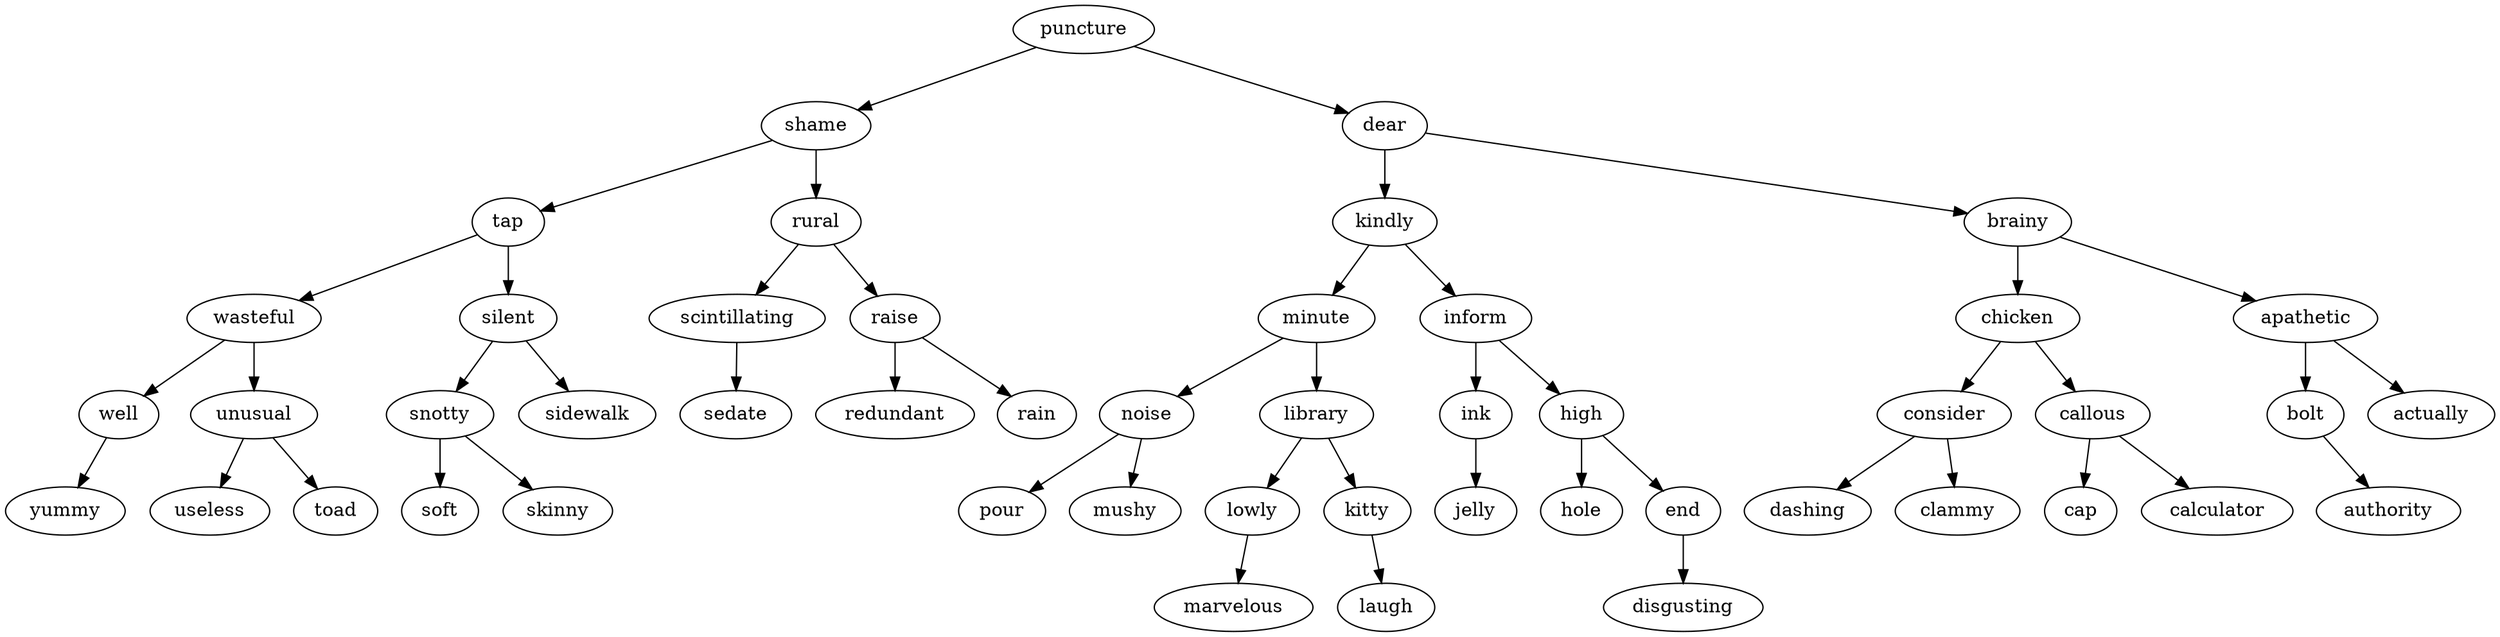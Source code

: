 digraph Tree {
puncture -> shame;
puncture -> dear;
shame -> tap;
shame -> rural;
tap -> wasteful;
tap -> silent;
wasteful -> well;
wasteful -> unusual;
well -> yummy;
unusual -> useless;
unusual -> toad;
silent -> snotty;
silent -> sidewalk;
snotty -> soft;
snotty -> skinny;
rural -> scintillating;
rural -> raise;
scintillating -> sedate;
raise -> redundant;
raise -> rain;
dear -> kindly;
dear -> brainy;
kindly -> minute;
kindly -> inform;
minute -> noise;
minute -> library;
noise -> pour;
noise -> mushy;
library -> lowly;
library -> kitty;
lowly -> marvelous;
kitty -> laugh;
inform -> ink;
inform -> high;
ink -> jelly;
high -> hole;
high -> end;
end -> disgusting;
brainy -> chicken;
brainy -> apathetic;
chicken -> consider;
chicken -> callous;
consider -> dashing;
consider -> clammy;
callous -> cap;
callous -> calculator;
apathetic -> bolt;
apathetic -> actually;
bolt -> authority;
}
